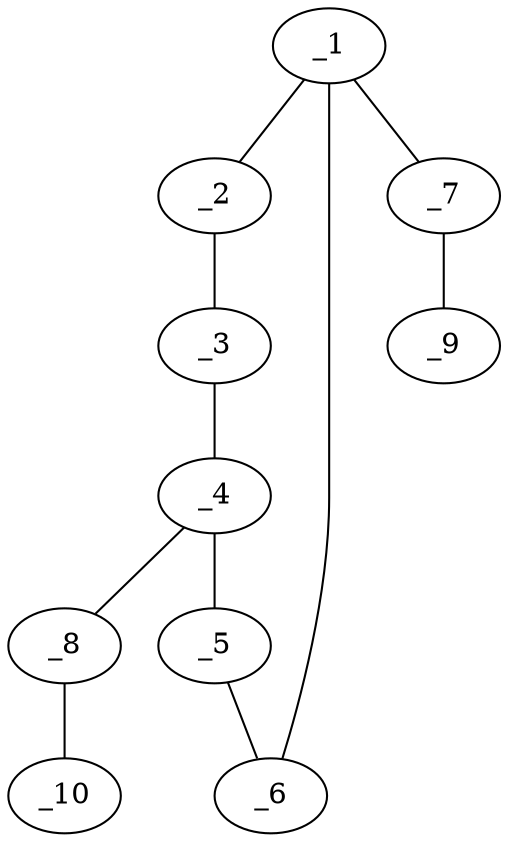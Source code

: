 graph molid632917 {
	_1	 [charge=0,
		chem=4,
		symbol="N  ",
		x="2.866",
		y=1];
	_2	 [charge=0,
		chem=1,
		symbol="C  ",
		x=2,
		y="0.5"];
	_1 -- _2	 [valence=1];
	_6	 [charge=0,
		chem=1,
		symbol="C  ",
		x="3.7321",
		y="0.5"];
	_1 -- _6	 [valence=1];
	_7	 [charge=0,
		chem=1,
		symbol="C  ",
		x="2.866",
		y=2];
	_1 -- _7	 [valence=1];
	_3	 [charge=0,
		chem=1,
		symbol="C  ",
		x=2,
		y="-0.5"];
	_2 -- _3	 [valence=1];
	_4	 [charge=0,
		chem=4,
		symbol="N  ",
		x="2.866",
		y="-1"];
	_3 -- _4	 [valence=1];
	_5	 [charge=0,
		chem=1,
		symbol="C  ",
		x="3.7321",
		y="-0.5"];
	_4 -- _5	 [valence=1];
	_8	 [charge=0,
		chem=1,
		symbol="C  ",
		x="2.866",
		y="-2"];
	_4 -- _8	 [valence=1];
	_5 -- _6	 [valence=1];
	_9	 [charge=0,
		chem=2,
		symbol="O  ",
		x="3.7321",
		y="2.5"];
	_7 -- _9	 [valence=2];
	_10	 [charge=0,
		chem=5,
		symbol="S  ",
		x=2,
		y="-2.5"];
	_8 -- _10	 [valence=2];
}
